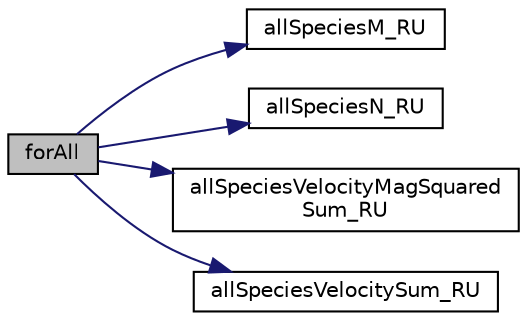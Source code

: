digraph "forAll"
{
  bgcolor="transparent";
  edge [fontname="Helvetica",fontsize="10",labelfontname="Helvetica",labelfontsize="10"];
  node [fontname="Helvetica",fontsize="10",shape=record];
  rankdir="LR";
  Node1 [label="forAll",height=0.2,width=0.4,color="black", fillcolor="grey75", style="filled", fontcolor="black"];
  Node1 -> Node2 [color="midnightblue",fontsize="10",style="solid",fontname="Helvetica"];
  Node2 [label="allSpeciesM_RU",height=0.2,width=0.4,color="black",URL="$a07045.html#a97e6b295f3f39ee095c01a0e9c827ef8"];
  Node1 -> Node3 [color="midnightblue",fontsize="10",style="solid",fontname="Helvetica"];
  Node3 [label="allSpeciesN_RU",height=0.2,width=0.4,color="black",URL="$a07045.html#a72b2bcf3edfb4137431d158a42e3c5f1"];
  Node1 -> Node4 [color="midnightblue",fontsize="10",style="solid",fontname="Helvetica"];
  Node4 [label="allSpeciesVelocityMagSquared\lSum_RU",height=0.2,width=0.4,color="black",URL="$a07045.html#a4ac8105b8b3c27975b00703af5f1b918"];
  Node1 -> Node5 [color="midnightblue",fontsize="10",style="solid",fontname="Helvetica"];
  Node5 [label="allSpeciesVelocitySum_RU",height=0.2,width=0.4,color="black",URL="$a07045.html#a9a1e06958e8a63c3cd7af90481bb63cc"];
}
